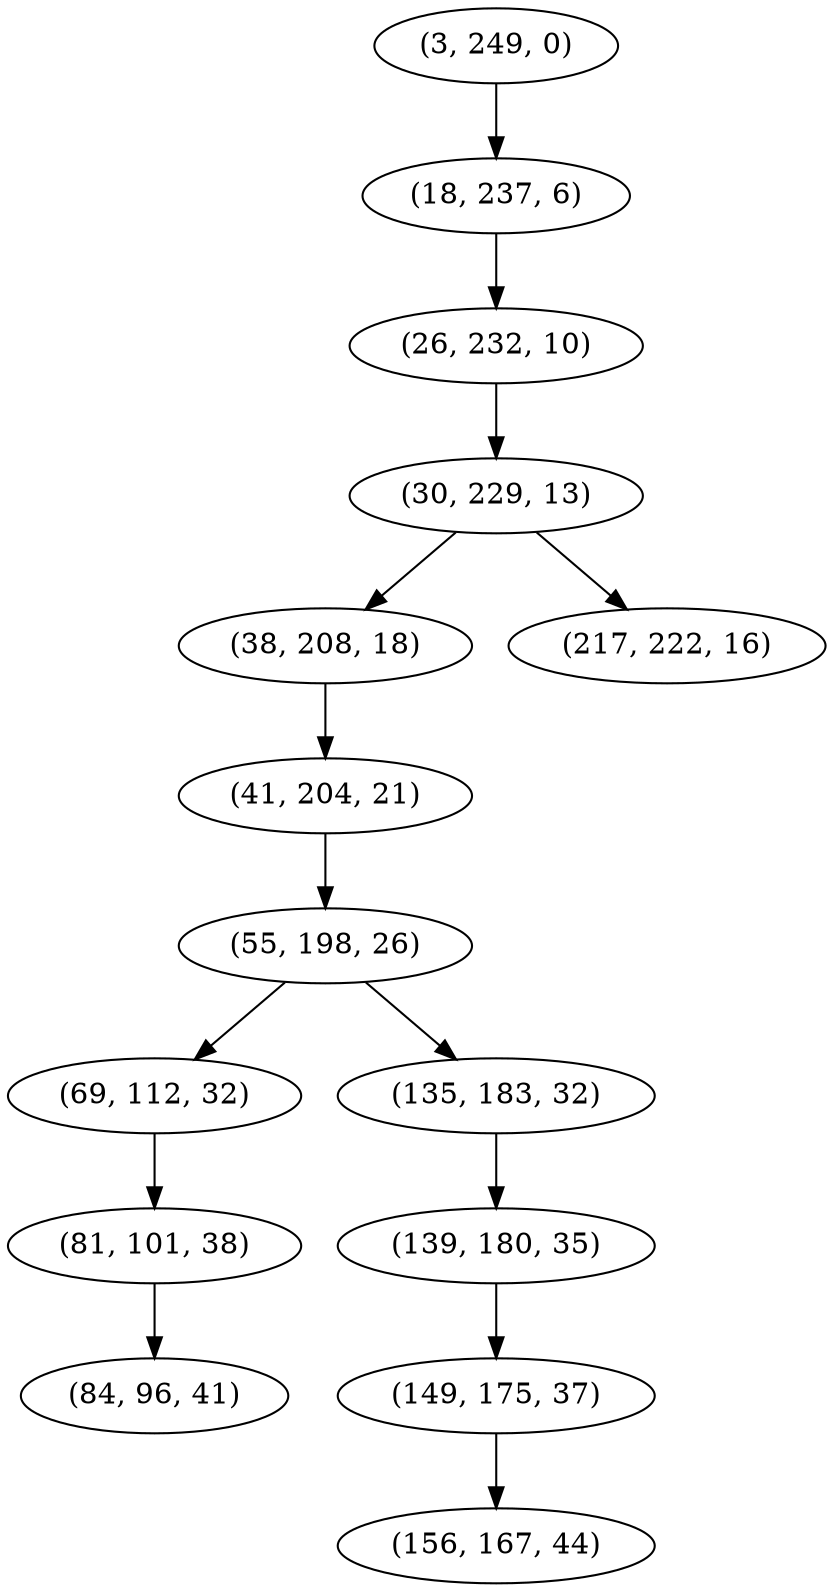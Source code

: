 digraph tree {
    "(3, 249, 0)";
    "(18, 237, 6)";
    "(26, 232, 10)";
    "(30, 229, 13)";
    "(38, 208, 18)";
    "(41, 204, 21)";
    "(55, 198, 26)";
    "(69, 112, 32)";
    "(81, 101, 38)";
    "(84, 96, 41)";
    "(135, 183, 32)";
    "(139, 180, 35)";
    "(149, 175, 37)";
    "(156, 167, 44)";
    "(217, 222, 16)";
    "(3, 249, 0)" -> "(18, 237, 6)";
    "(18, 237, 6)" -> "(26, 232, 10)";
    "(26, 232, 10)" -> "(30, 229, 13)";
    "(30, 229, 13)" -> "(38, 208, 18)";
    "(30, 229, 13)" -> "(217, 222, 16)";
    "(38, 208, 18)" -> "(41, 204, 21)";
    "(41, 204, 21)" -> "(55, 198, 26)";
    "(55, 198, 26)" -> "(69, 112, 32)";
    "(55, 198, 26)" -> "(135, 183, 32)";
    "(69, 112, 32)" -> "(81, 101, 38)";
    "(81, 101, 38)" -> "(84, 96, 41)";
    "(135, 183, 32)" -> "(139, 180, 35)";
    "(139, 180, 35)" -> "(149, 175, 37)";
    "(149, 175, 37)" -> "(156, 167, 44)";
}
